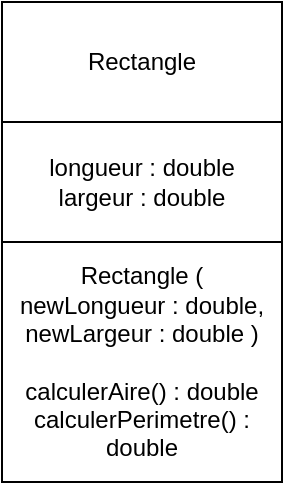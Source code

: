 <mxfile version="20.3.3" type="device"><diagram id="V40FG0I5icpMNz5yEQ6H" name="Page-1"><mxGraphModel dx="405" dy="646" grid="1" gridSize="10" guides="1" tooltips="1" connect="1" arrows="1" fold="1" page="1" pageScale="1" pageWidth="827" pageHeight="1169" math="0" shadow="0"><root><mxCell id="0"/><mxCell id="1" parent="0"/><mxCell id="HIZk3SsRy8hMC2PXSgmZ-1" value="Rectangle" style="rounded=0;whiteSpace=wrap;html=1;" parent="1" vertex="1"><mxGeometry x="270" y="140" width="140" height="60" as="geometry"/></mxCell><mxCell id="HIZk3SsRy8hMC2PXSgmZ-2" value="longueur : double&lt;br&gt;largeur : double" style="rounded=0;whiteSpace=wrap;html=1;" parent="1" vertex="1"><mxGeometry x="270" y="200" width="140" height="60" as="geometry"/></mxCell><mxCell id="HIZk3SsRy8hMC2PXSgmZ-3" value="Rectangle (&lt;br&gt;newLongueur : double,&lt;br&gt;newLargeur : double )&lt;br&gt;&lt;br&gt;calculerAire() : double&lt;br&gt;calculerPerimetre() : double" style="rounded=0;whiteSpace=wrap;html=1;" parent="1" vertex="1"><mxGeometry x="270" y="260" width="140" height="120" as="geometry"/></mxCell></root></mxGraphModel></diagram></mxfile>